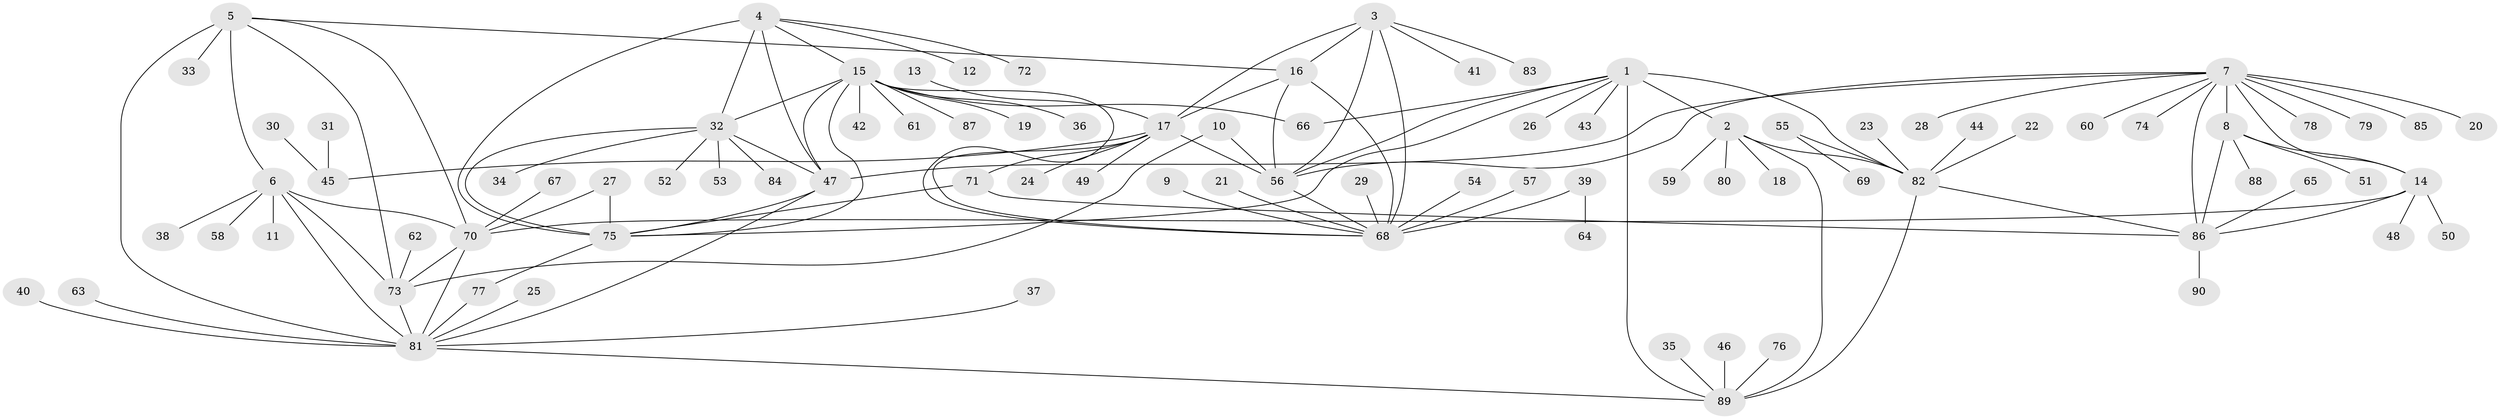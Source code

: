 // original degree distribution, {10: 0.032, 9: 0.04, 7: 0.048, 11: 0.024, 6: 0.04, 5: 0.016, 13: 0.024, 8: 0.016, 1: 0.608, 2: 0.12, 4: 0.008, 3: 0.024}
// Generated by graph-tools (version 1.1) at 2025/37/03/04/25 23:37:34]
// undirected, 90 vertices, 125 edges
graph export_dot {
  node [color=gray90,style=filled];
  1;
  2;
  3;
  4;
  5;
  6;
  7;
  8;
  9;
  10;
  11;
  12;
  13;
  14;
  15;
  16;
  17;
  18;
  19;
  20;
  21;
  22;
  23;
  24;
  25;
  26;
  27;
  28;
  29;
  30;
  31;
  32;
  33;
  34;
  35;
  36;
  37;
  38;
  39;
  40;
  41;
  42;
  43;
  44;
  45;
  46;
  47;
  48;
  49;
  50;
  51;
  52;
  53;
  54;
  55;
  56;
  57;
  58;
  59;
  60;
  61;
  62;
  63;
  64;
  65;
  66;
  67;
  68;
  69;
  70;
  71;
  72;
  73;
  74;
  75;
  76;
  77;
  78;
  79;
  80;
  81;
  82;
  83;
  84;
  85;
  86;
  87;
  88;
  89;
  90;
  1 -- 2 [weight=4.0];
  1 -- 26 [weight=1.0];
  1 -- 43 [weight=1.0];
  1 -- 56 [weight=1.0];
  1 -- 66 [weight=1.0];
  1 -- 75 [weight=1.0];
  1 -- 82 [weight=2.0];
  1 -- 89 [weight=2.0];
  2 -- 18 [weight=1.0];
  2 -- 59 [weight=1.0];
  2 -- 80 [weight=1.0];
  2 -- 82 [weight=2.0];
  2 -- 89 [weight=2.0];
  3 -- 16 [weight=2.0];
  3 -- 17 [weight=2.0];
  3 -- 41 [weight=1.0];
  3 -- 56 [weight=2.0];
  3 -- 68 [weight=2.0];
  3 -- 83 [weight=1.0];
  4 -- 12 [weight=1.0];
  4 -- 15 [weight=2.0];
  4 -- 32 [weight=2.0];
  4 -- 47 [weight=2.0];
  4 -- 72 [weight=1.0];
  4 -- 75 [weight=2.0];
  5 -- 6 [weight=2.0];
  5 -- 16 [weight=1.0];
  5 -- 33 [weight=1.0];
  5 -- 70 [weight=1.0];
  5 -- 73 [weight=1.0];
  5 -- 81 [weight=1.0];
  6 -- 11 [weight=1.0];
  6 -- 38 [weight=1.0];
  6 -- 58 [weight=1.0];
  6 -- 70 [weight=2.0];
  6 -- 73 [weight=2.0];
  6 -- 81 [weight=2.0];
  7 -- 8 [weight=4.0];
  7 -- 14 [weight=2.0];
  7 -- 20 [weight=1.0];
  7 -- 28 [weight=1.0];
  7 -- 47 [weight=1.0];
  7 -- 56 [weight=2.0];
  7 -- 60 [weight=1.0];
  7 -- 74 [weight=1.0];
  7 -- 78 [weight=1.0];
  7 -- 79 [weight=1.0];
  7 -- 85 [weight=1.0];
  7 -- 86 [weight=2.0];
  8 -- 14 [weight=2.0];
  8 -- 51 [weight=1.0];
  8 -- 86 [weight=2.0];
  8 -- 88 [weight=1.0];
  9 -- 68 [weight=1.0];
  10 -- 56 [weight=1.0];
  10 -- 73 [weight=1.0];
  13 -- 17 [weight=1.0];
  14 -- 48 [weight=1.0];
  14 -- 50 [weight=1.0];
  14 -- 70 [weight=1.0];
  14 -- 86 [weight=1.0];
  15 -- 19 [weight=1.0];
  15 -- 32 [weight=1.0];
  15 -- 36 [weight=1.0];
  15 -- 42 [weight=1.0];
  15 -- 47 [weight=1.0];
  15 -- 61 [weight=1.0];
  15 -- 66 [weight=1.0];
  15 -- 68 [weight=1.0];
  15 -- 75 [weight=1.0];
  15 -- 87 [weight=1.0];
  16 -- 17 [weight=1.0];
  16 -- 56 [weight=1.0];
  16 -- 68 [weight=1.0];
  17 -- 24 [weight=1.0];
  17 -- 45 [weight=1.0];
  17 -- 49 [weight=1.0];
  17 -- 56 [weight=1.0];
  17 -- 68 [weight=1.0];
  17 -- 71 [weight=1.0];
  21 -- 68 [weight=1.0];
  22 -- 82 [weight=1.0];
  23 -- 82 [weight=1.0];
  25 -- 81 [weight=1.0];
  27 -- 70 [weight=1.0];
  27 -- 75 [weight=1.0];
  29 -- 68 [weight=1.0];
  30 -- 45 [weight=1.0];
  31 -- 45 [weight=1.0];
  32 -- 34 [weight=1.0];
  32 -- 47 [weight=1.0];
  32 -- 52 [weight=1.0];
  32 -- 53 [weight=1.0];
  32 -- 75 [weight=1.0];
  32 -- 84 [weight=1.0];
  35 -- 89 [weight=1.0];
  37 -- 81 [weight=1.0];
  39 -- 64 [weight=1.0];
  39 -- 68 [weight=1.0];
  40 -- 81 [weight=1.0];
  44 -- 82 [weight=1.0];
  46 -- 89 [weight=1.0];
  47 -- 75 [weight=1.0];
  47 -- 81 [weight=1.0];
  54 -- 68 [weight=1.0];
  55 -- 69 [weight=1.0];
  55 -- 82 [weight=1.0];
  56 -- 68 [weight=1.0];
  57 -- 68 [weight=1.0];
  62 -- 73 [weight=1.0];
  63 -- 81 [weight=1.0];
  65 -- 86 [weight=1.0];
  67 -- 70 [weight=1.0];
  70 -- 73 [weight=1.0];
  70 -- 81 [weight=1.0];
  71 -- 75 [weight=1.0];
  71 -- 86 [weight=1.0];
  73 -- 81 [weight=1.0];
  75 -- 77 [weight=1.0];
  76 -- 89 [weight=1.0];
  77 -- 81 [weight=1.0];
  81 -- 89 [weight=1.0];
  82 -- 86 [weight=1.0];
  82 -- 89 [weight=1.0];
  86 -- 90 [weight=1.0];
}
